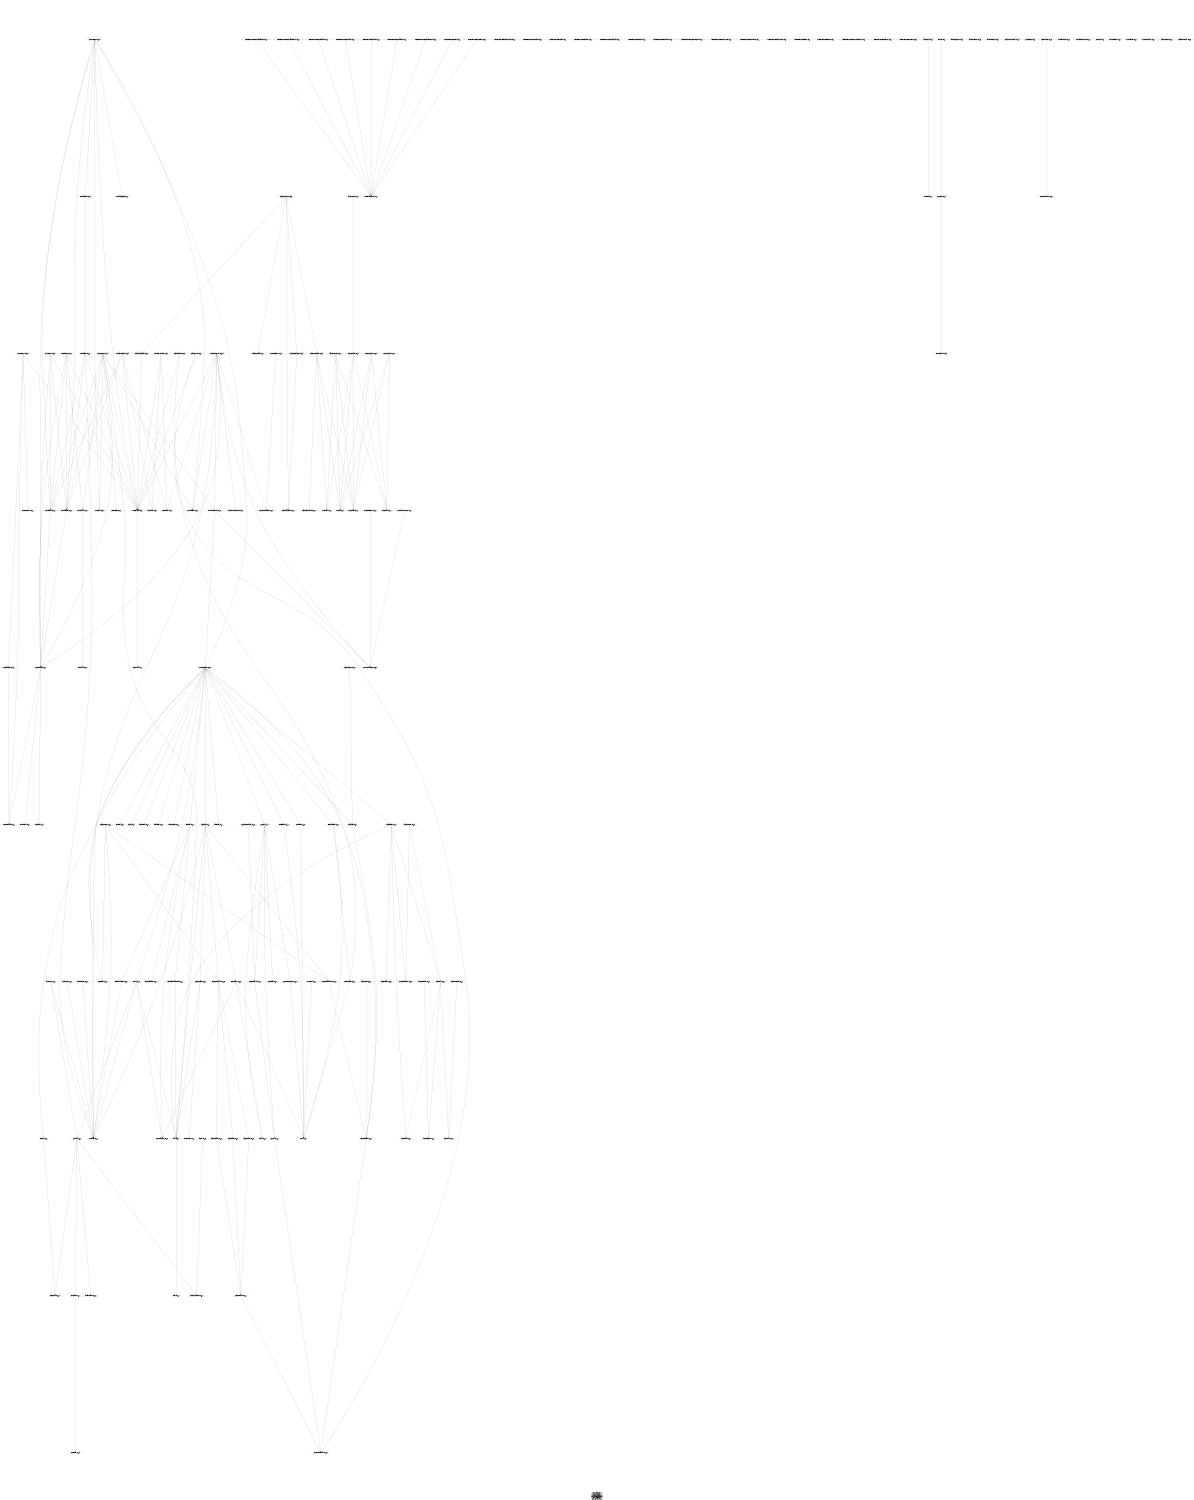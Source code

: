 digraph G
 {
	 ratio="fill";
	 size="8,10";
	 INIT_LIST_HEAD [label="INIT_LIST_HEAD (LOC=11)"];
	 MICRODRIVERS__DUMMY [label="MICRODRIVERS__DUMMY (LOC=7)"];
	 MICRODRIVERS__MODIF___create_workqueue [label="MICRODRIVERS__MODIF___create_workqueue (LOC=8)"];
	 MICRODRIVERS__MODIF___spin_lock_init [label="MICRODRIVERS__MODIF___spin_lock_init (LOC=8)"];
	 MICRODRIVERS__MODIF__spin_lock [label="MICRODRIVERS__MODIF__spin_lock (LOC=7)"];
	 MICRODRIVERS__MODIF__spin_lock_irq [label="MICRODRIVERS__MODIF__spin_lock_irq (LOC=7)"];
	 MICRODRIVERS__MODIF__spin_lock_irqsave [label="MICRODRIVERS__MODIF__spin_lock_irqsave (LOC=7)"];
	 MICRODRIVERS__MODIF__spin_unlock [label="MICRODRIVERS__MODIF__spin_unlock (LOC=7)"];
	 MICRODRIVERS__MODIF__spin_unlock_irq [label="MICRODRIVERS__MODIF__spin_unlock_irq (LOC=7)"];
	 MICRODRIVERS__MODIF__spin_unlock_irqrestore [label="MICRODRIVERS__MODIF__spin_unlock_irqrestore (LOC=7)"];
	 MICRODRIVERS__MODIF_destroy_workqueue [label="MICRODRIVERS__MODIF_destroy_workqueue (LOC=7)"];
	 MICRODRIVERS__MODIF_dev_driver_string [label="MICRODRIVERS__MODIF_dev_driver_string (LOC=7)"];
	 MICRODRIVERS__MODIF_flush_workqueue [label="MICRODRIVERS__MODIF_flush_workqueue (LOC=7)"];
	 MICRODRIVERS__MODIF_free_irq [label="MICRODRIVERS__MODIF_free_irq (LOC=7)"];
	 MICRODRIVERS__MODIF_init_timer [label="MICRODRIVERS__MODIF_init_timer (LOC=7)"];
	 MICRODRIVERS__MODIF_pci_bus_read_config_byte [label="MICRODRIVERS__MODIF_pci_bus_read_config_byte (LOC=10)"];
	 MICRODRIVERS__MODIF_pci_bus_read_config_word [label="MICRODRIVERS__MODIF_pci_bus_read_config_word (LOC=10)"];
	 MICRODRIVERS__MODIF_pci_bus_write_config_word [label="MICRODRIVERS__MODIF_pci_bus_write_config_word (LOC=8)"];
	 MICRODRIVERS__MODIF_pci_clear_mwi [label="MICRODRIVERS__MODIF_pci_clear_mwi (LOC=7)"];
	 MICRODRIVERS__MODIF_ps2_cmd_aborted [label="MICRODRIVERS__MODIF_ps2_cmd_aborted (LOC=9)"];
	 MICRODRIVERS__MODIF_ps2_command [label="MICRODRIVERS__MODIF_ps2_command (LOC=16)"];
	 MICRODRIVERS__MODIF_ps2_drain [label="MICRODRIVERS__MODIF_ps2_drain (LOC=13)"];
	 MICRODRIVERS__MODIF_ps2_handle_ack [label="MICRODRIVERS__MODIF_ps2_handle_ack (LOC=11)"];
	 MICRODRIVERS__MODIF_ps2_handle_response [label="MICRODRIVERS__MODIF_ps2_handle_response (LOC=13)"];
	 MICRODRIVERS__MODIF_ps2_init [label="MICRODRIVERS__MODIF_ps2_init (LOC=9)"];
	 MICRODRIVERS__MODIF_ps2_sendbyte [label="MICRODRIVERS__MODIF_ps2_sendbyte (LOC=12)"];
	 MICRODRIVERS__MODIF_request_irq [label="MICRODRIVERS__MODIF_request_irq (LOC=10)"];
	 __psmouse_set_state [label="__psmouse_set_state (LOC=20)"];
	 alps_absolute_mode [label="alps_absolute_mode (LOC=56)"];
	 alps_detect [label="alps_detect (LOC=30)"];
	 alps_disconnect [label="alps_disconnect (LOC=15)"];
	 alps_get_model [label="alps_get_model (LOC=180)"];
	 alps_get_status [label="alps_get_status (LOC=49)"];
	 alps_hw_init [label="alps_hw_init (LOC=68)"];
	 alps_init [label="alps_init (LOC=130)"];
	 alps_passthrough_mode [label="alps_passthrough_mode (LOC=58)"];
	 alps_poll [label="alps_poll (LOC=59)"];
	 alps_process_byte [label="alps_process_byte (LOC=44)"];
	 alps_process_packet [label="alps_process_packet (LOC=241)"];
	 alps_reconnect [label="alps_reconnect (LOC=16)"];
	 alps_tap_mode [label="alps_tap_mode (LOC=77)"];
	 cleanup_module [label="cleanup_module (LOC=9)"];
	 clear_bit [label="clear_bit (LOC=20)"];
	 cortron_detect [label="cortron_detect (LOC=16)"];
	 dev_get_drvdata [label="dev_get_drvdata (LOC=7)"];
	 dev_set_drvdata [label="dev_set_drvdata (LOC=10)"];
	 elantech_init [label="elantech_init (LOC=7)"];
	 genius_detect [label="genius_detect (LOC=52)"];
	 get_model_info [label="get_model_info (LOC=21)"];
	 hgpk_detect [label="hgpk_detect (LOC=8)"];
	 hgpk_init [label="hgpk_init (LOC=7)"];
	 im_explorer_detect [label="im_explorer_detect (LOC=68)"];
	 init_module [label="init_module (LOC=9)"];
	 input_report_abs [label="input_report_abs (LOC=11)"];
	 input_report_key [label="input_report_key (LOC=11)"];
	 input_report_rel [label="input_report_rel (LOC=11)"];
	 input_set_abs_params [label="input_set_abs_params (LOC=22)"];
	 input_sync [label="input_sync (LOC=9)"];
	 intellimouse_detect [label="intellimouse_detect (LOC=48)"];
	 kmalloc [label="kmalloc (LOC=10)"];
	 kzalloc [label="kzalloc (LOC=10)"];
	 lifebook_absolute_mode [label="lifebook_absolute_mode (LOC=28)"];
	 lifebook_create_relative_device [label="lifebook_create_relative_device (LOC=68)"];
	 lifebook_detect [label="lifebook_detect (LOC=32)"];
	 lifebook_disconnect [label="lifebook_disconnect (LOC=20)"];
	 lifebook_init [label="lifebook_init (LOC=70)"];
	 lifebook_process_byte [label="lifebook_process_byte (LOC=170)"];
	 lifebook_relative_mode [label="lifebook_relative_mode (LOC=14)"];
	 lifebook_set_6byte_proto [label="lifebook_set_6byte_proto (LOC=9)"];
	 lifebook_set_resolution [label="lifebook_set_resolution (LOC=23)"];
	 lifebook_set_serio_phys [label="lifebook_set_serio_phys (LOC=9)"];
	 ps2bare_detect [label="ps2bare_detect (LOC=20)"];
	 ps2pp_attr_set_smartscroll [label="ps2pp_attr_set_smartscroll (LOC=25)"];
	 ps2pp_attr_show_smartscroll [label="ps2pp_attr_show_smartscroll (LOC=19)"];
	 ps2pp_cmd [label="ps2pp_cmd (LOC=22)"];
	 ps2pp_disconnect [label="ps2pp_disconnect (LOC=9)"];
	 ps2pp_init [label="ps2pp_init (LOC=170)"];
	 ps2pp_process_byte [label="ps2pp_process_byte (LOC=108)"];
	 ps2pp_set_model_properties [label="ps2pp_set_model_properties (LOC=73)"];
	 ps2pp_set_resolution [label="ps2pp_set_resolution (LOC=28)"];
	 ps2pp_set_smartscroll [label="ps2pp_set_smartscroll (LOC=29)"];
	 psmouse_activate [label="psmouse_activate (LOC=16)"];
	 psmouse_attr_set_helper [label="psmouse_attr_set_helper (LOC=99)"];
	 psmouse_attr_set_protocol [label="psmouse_attr_set_protocol (LOC=159)"];
	 psmouse_attr_set_rate [label="psmouse_attr_set_rate (LOC=18)"];
	 psmouse_attr_set_resolution [label="psmouse_attr_set_resolution (LOC=18)"];
	 psmouse_attr_show_helper [label="psmouse_attr_show_helper (LOC=48)"];
	 psmouse_attr_show_protocol [label="psmouse_attr_show_protocol (LOC=17)"];
	 psmouse_cleanup [label="psmouse_cleanup (LOC=68)"];
	 psmouse_connect [label="psmouse_connect (LOC=197)"];
	 psmouse_deactivate [label="psmouse_deactivate (LOC=16)"];
	 psmouse_disconnect [label="psmouse_disconnect (LOC=70)"];
	 psmouse_exit [label="psmouse_exit (LOC=11)"];
	 psmouse_extensions [label="psmouse_extensions (LOC=220)"];
	 psmouse_get_maxproto [label="psmouse_get_maxproto (LOC=15)"];
	 psmouse_handle_byte [label="psmouse_handle_byte (LOC=54)"];
	 psmouse_init [label="psmouse_init (LOC=29)"];
	 psmouse_initialize [label="psmouse_initialize (LOC=16)"];
	 psmouse_interrupt [label="psmouse_interrupt (LOC=186)"];
	 psmouse_poll [label="psmouse_poll (LOC=9)"];
	 psmouse_probe [label="psmouse_probe (LOC=42)"];
	 psmouse_process_byte [label="psmouse_process_byte (LOC=104)"];
	 psmouse_protocol_by_name [label="psmouse_protocol_by_name (LOC=51)"];
	 psmouse_protocol_by_type [label="psmouse_protocol_by_type (LOC=33)"];
	 psmouse_queue_work [label="psmouse_queue_work (LOC=11)"];
	 psmouse_reconnect [label="psmouse_reconnect (LOC=109)"];
	 psmouse_reset [label="psmouse_reset (LOC=23)"];
	 psmouse_resync [label="psmouse_resync (LOC=152)"];
	 psmouse_set_int_attr [label="psmouse_set_int_attr (LOC=27)"];
	 psmouse_set_maxproto [label="psmouse_set_maxproto (LOC=29)"];
	 psmouse_set_rate [label="psmouse_set_rate (LOC=21)"];
	 psmouse_set_resolution [label="psmouse_set_resolution (LOC=23)"];
	 psmouse_set_state [label="psmouse_set_state (LOC=13)"];
	 psmouse_show_int_attr [label="psmouse_show_int_attr (LOC=15)"];
	 psmouse_sliced_command [label="psmouse_sliced_command (LOC=33)"];
	 psmouse_switch_protocol [label="psmouse_switch_protocol (LOC=108)"];
	 psmousebase_checkpoint [label="psmousebase_checkpoint (LOC=7)"];
	 psmousebase_restore [label="psmousebase_restore (LOC=9)"];
	 serio_continue_rx [label="serio_continue_rx (LOC=9)"];
	 serio_get_drvdata [label="serio_get_drvdata (LOC=9)"];
	 serio_pause_rx [label="serio_pause_rx (LOC=9)"];
	 serio_pin_driver [label="serio_pin_driver (LOC=9)"];
	 serio_pin_driver_uninterruptible [label="serio_pin_driver_uninterruptible (LOC=9)"];
	 serio_register_driver [label="serio_register_driver (LOC=9)"];
	 serio_register_port [label="serio_register_port (LOC=9)"];
	 serio_set_drvdata [label="serio_set_drvdata (LOC=10)"];
	 serio_unpin_driver [label="serio_unpin_driver (LOC=9)"];
	 set_bit [label="set_bit (LOC=21)"];
	 set_input_params [label="set_input_params (LOC=68)"];
	 synaptics_capability [label="synaptics_capability (LOC=51)"];
	 synaptics_detect [label="synaptics_detect (LOC=34)"];
	 synaptics_detect_pkt_type [label="synaptics_detect_pkt_type (LOC=24)"];
	 synaptics_disconnect [label="synaptics_disconnect (LOC=13)"];
	 synaptics_identify [label="synaptics_identify (LOC=25)"];
	 synaptics_init [label="synaptics_init (LOC=81)"];
	 synaptics_is_pt_packet [label="synaptics_is_pt_packet (LOC=21)"];
	 synaptics_mode_cmd [label="synaptics_mode_cmd (LOC=25)"];
	 synaptics_model_id [label="synaptics_model_id (LOC=20)"];
	 synaptics_parse_hw_state [label="synaptics_parse_hw_state (LOC=200)"];
	 synaptics_pass_pt_packet [label="synaptics_pass_pt_packet (LOC=35)"];
	 synaptics_process_byte [label="synaptics_process_byte (LOC=55)"];
	 synaptics_process_packet [label="synaptics_process_packet (LOC=157)"];
	 synaptics_pt_activate [label="synaptics_pt_activate (LOC=37)"];
	 synaptics_pt_create [label="synaptics_pt_create (LOC=35)"];
	 synaptics_pt_write [label="synaptics_pt_write (LOC=31)"];
	 synaptics_query_hardware [label="synaptics_query_hardware (LOC=30)"];
	 synaptics_reconnect [label="synaptics_reconnect (LOC=62)"];
	 synaptics_reset [label="synaptics_reset (LOC=9)"];
	 synaptics_send_cmd [label="synaptics_send_cmd (LOC=22)"];
	 synaptics_set_absolute_mode [label="synaptics_set_absolute_mode (LOC=29)"];
	 synaptics_set_rate [label="synaptics_set_rate (LOC=23)"];
	 synaptics_validate_byte [label="synaptics_validate_byte (LOC=18)"];
	 thinking_detect [label="thinking_detect (LOC=46)"];
	 touchkit_ps2_detect [label="touchkit_ps2_detect (LOC=8)"];
	 trackpoint_defaults [label="trackpoint_defaults (LOC=33)"];
	 trackpoint_detect [label="trackpoint_detect (LOC=74)"];
	 trackpoint_disconnect [label="trackpoint_disconnect (LOC=13)"];
	 trackpoint_read [label="trackpoint_read (LOC=23)"];
	 trackpoint_reconnect [label="trackpoint_reconnect (LOC=22)"];
	 trackpoint_set_bit_attr [label="trackpoint_set_bit_attr (LOC=42)"];
	 trackpoint_set_int_attr [label="trackpoint_set_int_attr (LOC=34)"];
	 trackpoint_show_int_attr [label="trackpoint_show_int_attr (LOC=23)"];
	 trackpoint_start_protocol [label="trackpoint_start_protocol (LOC=29)"];
	 trackpoint_sync [label="trackpoint_sync (LOC=72)"];
	 trackpoint_toggle_bit [label="trackpoint_toggle_bit (LOC=51)"];
	 trackpoint_write [label="trackpoint_write (LOC=41)"];
	 MICRODRIVERS__MODIF_pci_bus_read_config_byte -> MICRODRIVERS__DUMMY;
	 MICRODRIVERS__MODIF_pci_bus_read_config_word -> MICRODRIVERS__DUMMY;
	 MICRODRIVERS__MODIF_ps2_cmd_aborted -> MICRODRIVERS__DUMMY;
	 MICRODRIVERS__MODIF_ps2_command -> MICRODRIVERS__DUMMY;
	 MICRODRIVERS__MODIF_ps2_drain -> MICRODRIVERS__DUMMY;
	 MICRODRIVERS__MODIF_ps2_handle_ack -> MICRODRIVERS__DUMMY;
	 MICRODRIVERS__MODIF_ps2_handle_response -> MICRODRIVERS__DUMMY;
	 MICRODRIVERS__MODIF_ps2_init -> MICRODRIVERS__DUMMY;
	 MICRODRIVERS__MODIF_ps2_sendbyte -> MICRODRIVERS__DUMMY;
	 alps_detect -> alps_get_model;
	 alps_disconnect -> psmouse_reset;
	 alps_hw_init -> alps_absolute_mode;
	 alps_hw_init -> alps_get_model;
	 alps_hw_init -> alps_passthrough_mode;
	 alps_hw_init -> alps_tap_mode;
	 alps_init -> alps_hw_init;
	 alps_init -> input_set_abs_params;
	 alps_init -> kzalloc;
	 alps_init -> psmouse_reset;
	 alps_poll -> alps_passthrough_mode;
	 alps_process_byte -> alps_process_packet;
	 alps_process_packet -> input_report_abs;
	 alps_process_packet -> input_report_key;
	 alps_process_packet -> input_report_rel;
	 alps_process_packet -> input_sync;
	 alps_reconnect -> alps_hw_init;
	 alps_reconnect -> psmouse_reset;
	 alps_tap_mode -> alps_get_status;
	 cleanup_module -> psmouse_exit;
	 cortron_detect -> set_bit;
	 genius_detect -> set_bit;
	 im_explorer_detect -> intellimouse_detect;
	 im_explorer_detect -> set_bit;
	 init_module -> psmouse_init;
	 intellimouse_detect -> set_bit;
	 kzalloc -> kmalloc;
	 lifebook_absolute_mode -> psmouse_reset;
	 lifebook_create_relative_device -> kzalloc;
	 lifebook_disconnect -> psmouse_reset;
	 lifebook_init -> input_set_abs_params;
	 lifebook_init -> lifebook_absolute_mode;
	 lifebook_init -> lifebook_create_relative_device;
	 lifebook_init -> lifebook_relative_mode;
	 lifebook_process_byte -> input_report_abs;
	 lifebook_process_byte -> input_report_key;
	 lifebook_process_byte -> input_report_rel;
	 lifebook_process_byte -> input_sync;
	 ps2pp_attr_set_smartscroll -> ps2pp_set_smartscroll;
	 ps2pp_cmd -> psmouse_sliced_command;
	 ps2pp_init -> clear_bit;
	 ps2pp_init -> get_model_info;
	 ps2pp_init -> ps2pp_cmd;
	 ps2pp_init -> ps2pp_set_model_properties;
	 ps2pp_init -> ps2pp_set_smartscroll;
	 ps2pp_process_byte -> input_report_key;
	 ps2pp_process_byte -> input_report_rel;
	 ps2pp_process_byte -> input_sync;
	 ps2pp_set_model_properties -> set_bit;
	 ps2pp_set_resolution -> psmouse_set_resolution;
	 ps2pp_set_smartscroll -> ps2pp_cmd;
	 psmouse_activate -> psmouse_set_state;
	 psmouse_attr_set_helper -> psmouse_activate;
	 psmouse_attr_set_helper -> psmouse_deactivate;
	 psmouse_attr_set_helper -> serio_get_drvdata;
	 psmouse_attr_set_helper -> serio_pin_driver;
	 psmouse_attr_set_helper -> serio_unpin_driver;
	 psmouse_attr_set_protocol -> psmouse_initialize;
	 psmouse_attr_set_protocol -> psmouse_protocol_by_name;
	 psmouse_attr_set_protocol -> psmouse_protocol_by_type;
	 psmouse_attr_set_protocol -> psmouse_reset;
	 psmouse_attr_set_protocol -> psmouse_set_state;
	 psmouse_attr_set_protocol -> psmouse_switch_protocol;
	 psmouse_attr_set_protocol -> serio_get_drvdata;
	 psmouse_attr_set_protocol -> serio_pin_driver_uninterruptible;
	 psmouse_attr_set_protocol -> serio_unpin_driver;
	 psmouse_attr_show_helper -> serio_get_drvdata;
	 psmouse_attr_show_helper -> serio_pin_driver;
	 psmouse_attr_show_helper -> serio_unpin_driver;
	 psmouse_attr_show_protocol -> psmouse_protocol_by_type;
	 psmouse_cleanup -> psmouse_activate;
	 psmouse_cleanup -> psmouse_deactivate;
	 psmouse_cleanup -> psmouse_reset;
	 psmouse_cleanup -> serio_get_drvdata;
	 psmouse_connect -> INIT_LIST_HEAD;
	 psmouse_connect -> kzalloc;
	 psmouse_connect -> psmouse_activate;
	 psmouse_connect -> psmouse_deactivate;
	 psmouse_connect -> psmouse_initialize;
	 psmouse_connect -> psmouse_probe;
	 psmouse_connect -> psmouse_set_state;
	 psmouse_connect -> psmouse_switch_protocol;
	 psmouse_connect -> serio_get_drvdata;
	 psmouse_connect -> serio_set_drvdata;
	 psmouse_deactivate -> psmouse_set_state;
	 psmouse_disconnect -> psmouse_activate;
	 psmouse_disconnect -> psmouse_deactivate;
	 psmouse_disconnect -> psmouse_set_state;
	 psmouse_disconnect -> serio_get_drvdata;
	 psmouse_disconnect -> serio_set_drvdata;
	 psmouse_extensions -> alps_detect;
	 psmouse_extensions -> alps_init;
	 psmouse_extensions -> elantech_init;
	 psmouse_extensions -> genius_detect;
	 psmouse_extensions -> hgpk_detect;
	 psmouse_extensions -> hgpk_init;
	 psmouse_extensions -> im_explorer_detect;
	 psmouse_extensions -> intellimouse_detect;
	 psmouse_extensions -> lifebook_detect;
	 psmouse_extensions -> lifebook_init;
	 psmouse_extensions -> ps2bare_detect;
	 psmouse_extensions -> ps2pp_init;
	 psmouse_extensions -> psmouse_reset;
	 psmouse_extensions -> synaptics_detect;
	 psmouse_extensions -> synaptics_init;
	 psmouse_extensions -> synaptics_reset;
	 psmouse_extensions -> thinking_detect;
	 psmouse_extensions -> touchkit_ps2_detect;
	 psmouse_extensions -> trackpoint_detect;
	 psmouse_get_maxproto -> psmouse_protocol_by_type;
	 psmouse_handle_byte -> __psmouse_set_state;
	 psmouse_init -> serio_register_driver;
	 psmouse_interrupt -> __psmouse_set_state;
	 psmouse_interrupt -> psmouse_handle_byte;
	 psmouse_interrupt -> psmouse_queue_work;
	 psmouse_interrupt -> serio_get_drvdata;
	 psmouse_process_byte -> input_report_key;
	 psmouse_process_byte -> input_report_rel;
	 psmouse_process_byte -> input_sync;
	 psmouse_reconnect -> psmouse_activate;
	 psmouse_reconnect -> psmouse_deactivate;
	 psmouse_reconnect -> psmouse_extensions;
	 psmouse_reconnect -> psmouse_initialize;
	 psmouse_reconnect -> psmouse_probe;
	 psmouse_reconnect -> psmouse_set_state;
	 psmouse_reconnect -> psmousebase_checkpoint;
	 psmouse_reconnect -> psmousebase_restore;
	 psmouse_reconnect -> serio_get_drvdata;
	 psmouse_resync -> psmouse_activate;
	 psmouse_resync -> psmouse_deactivate;
	 psmouse_resync -> psmouse_set_state;
	 psmouse_resync -> serio_get_drvdata;
	 psmouse_set_maxproto -> psmouse_protocol_by_name;
	 psmouse_set_state -> __psmouse_set_state;
	 psmouse_set_state -> serio_continue_rx;
	 psmouse_set_state -> serio_pause_rx;
	 psmouse_switch_protocol -> psmouse_extensions;
	 psmouse_switch_protocol -> psmouse_protocol_by_type;
	 psmousebase_restore -> psmouse_cleanup;
	 serio_get_drvdata -> dev_get_drvdata;
	 serio_set_drvdata -> dev_set_drvdata;
	 set_input_params -> clear_bit;
	 set_input_params -> input_set_abs_params;
	 set_input_params -> set_bit;
	 synaptics_capability -> synaptics_send_cmd;
	 synaptics_detect_pkt_type -> synaptics_validate_byte;
	 synaptics_disconnect -> synaptics_reset;
	 synaptics_identify -> synaptics_send_cmd;
	 synaptics_init -> kzalloc;
	 synaptics_init -> psmouse_reset;
	 synaptics_init -> set_input_params;
	 synaptics_init -> synaptics_pt_create;
	 synaptics_init -> synaptics_query_hardware;
	 synaptics_init -> synaptics_set_absolute_mode;
	 synaptics_mode_cmd -> psmouse_sliced_command;
	 synaptics_model_id -> synaptics_send_cmd;
	 synaptics_pass_pt_packet -> serio_get_drvdata;
	 synaptics_process_byte -> synaptics_detect_pkt_type;
	 synaptics_process_byte -> synaptics_is_pt_packet;
	 synaptics_process_byte -> synaptics_pass_pt_packet;
	 synaptics_process_byte -> synaptics_process_packet;
	 synaptics_process_byte -> synaptics_validate_byte;
	 synaptics_process_packet -> input_report_abs;
	 synaptics_process_packet -> input_report_key;
	 synaptics_process_packet -> input_sync;
	 synaptics_process_packet -> synaptics_parse_hw_state;
	 synaptics_pt_activate -> serio_get_drvdata;
	 synaptics_pt_activate -> synaptics_mode_cmd;
	 synaptics_pt_create -> kzalloc;
	 synaptics_pt_create -> serio_register_port;
	 synaptics_pt_write -> psmouse_sliced_command;
	 synaptics_pt_write -> serio_get_drvdata;
	 synaptics_query_hardware -> synaptics_capability;
	 synaptics_query_hardware -> synaptics_identify;
	 synaptics_query_hardware -> synaptics_model_id;
	 synaptics_reconnect -> psmouse_reset;
	 synaptics_reconnect -> synaptics_detect;
	 synaptics_reconnect -> synaptics_query_hardware;
	 synaptics_reconnect -> synaptics_set_absolute_mode;
	 synaptics_reset -> synaptics_mode_cmd;
	 synaptics_send_cmd -> psmouse_sliced_command;
	 synaptics_set_absolute_mode -> synaptics_mode_cmd;
	 synaptics_set_rate -> synaptics_mode_cmd;
	 thinking_detect -> set_bit;
	 trackpoint_detect -> kzalloc;
	 trackpoint_detect -> trackpoint_defaults;
	 trackpoint_detect -> trackpoint_read;
	 trackpoint_detect -> trackpoint_start_protocol;
	 trackpoint_detect -> trackpoint_sync;
	 trackpoint_reconnect -> trackpoint_start_protocol;
	 trackpoint_reconnect -> trackpoint_sync;
	 trackpoint_set_bit_attr -> trackpoint_toggle_bit;
	 trackpoint_set_int_attr -> trackpoint_write;
	 trackpoint_sync -> trackpoint_read;
	 trackpoint_sync -> trackpoint_toggle_bit;
	 trackpoint_sync -> trackpoint_write;
label = <<table border="0" cellborder="1">
<tr><td>STATS - total functions: 0</td></tr>
<tr><td>STATS - total_LOC: 0</td></tr>
<tr><td bgcolor="gray">STATS - no_annotation: -1</td></tr>
<tr><td bgcolor="gray">STATS - no_annotation_LOC: -1</td></tr>
<tr><td>STATS - kern_funcs: 54</td></tr>
<tr><td>STATS - kern_funcs_LOC: -1</td></tr>
</table>>
}
